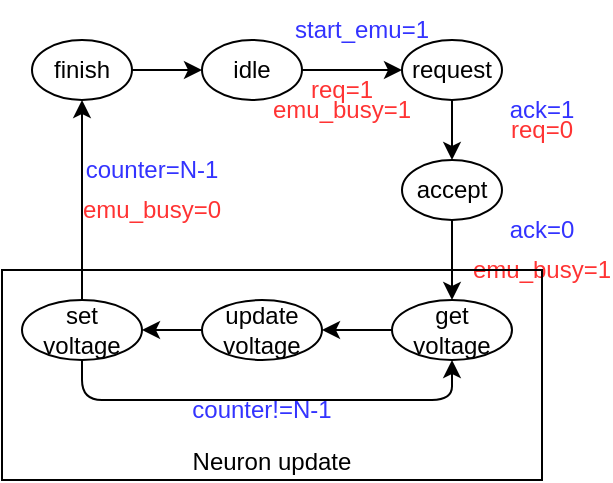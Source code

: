 <mxfile version="26.1.1">
  <diagram name="Page-1" id="Bll3mSoCo_iuJiPyiwtn">
    <mxGraphModel dx="683" dy="378" grid="1" gridSize="10" guides="1" tooltips="1" connect="1" arrows="1" fold="1" page="1" pageScale="1" pageWidth="850" pageHeight="1100" math="0" shadow="0">
      <root>
        <mxCell id="0" />
        <mxCell id="1" parent="0" />
        <mxCell id="VEaSsE62jDZdbeiAd7b5-24" style="edgeStyle=orthogonalEdgeStyle;rounded=0;orthogonalLoop=1;jettySize=auto;html=1;exitX=1;exitY=0.5;exitDx=0;exitDy=0;" edge="1" parent="1" source="VEaSsE62jDZdbeiAd7b5-1" target="VEaSsE62jDZdbeiAd7b5-2">
          <mxGeometry relative="1" as="geometry" />
        </mxCell>
        <mxCell id="VEaSsE62jDZdbeiAd7b5-1" value="idle" style="ellipse;whiteSpace=wrap;html=1;" vertex="1" parent="1">
          <mxGeometry x="110" y="180" width="50" height="30" as="geometry" />
        </mxCell>
        <mxCell id="VEaSsE62jDZdbeiAd7b5-10" style="edgeStyle=orthogonalEdgeStyle;rounded=0;orthogonalLoop=1;jettySize=auto;html=1;exitX=0.5;exitY=1;exitDx=0;exitDy=0;entryX=0.5;entryY=0;entryDx=0;entryDy=0;" edge="1" parent="1" source="VEaSsE62jDZdbeiAd7b5-2" target="VEaSsE62jDZdbeiAd7b5-9">
          <mxGeometry relative="1" as="geometry" />
        </mxCell>
        <mxCell id="VEaSsE62jDZdbeiAd7b5-2" value="request" style="ellipse;whiteSpace=wrap;html=1;" vertex="1" parent="1">
          <mxGeometry x="210" y="180" width="50" height="30" as="geometry" />
        </mxCell>
        <mxCell id="VEaSsE62jDZdbeiAd7b5-5" value="&lt;span style=&quot;color: rgb(51, 51, 255);&quot;&gt;start_emu=1&lt;/span&gt;" style="text;html=1;align=center;verticalAlign=middle;whiteSpace=wrap;rounded=0;" vertex="1" parent="1">
          <mxGeometry x="160" y="160" width="60" height="30" as="geometry" />
        </mxCell>
        <mxCell id="VEaSsE62jDZdbeiAd7b5-6" value="&lt;div&gt;&lt;span style=&quot;color: rgb(255, 51, 51);&quot;&gt;req=1&lt;/span&gt;&lt;/div&gt;" style="text;html=1;align=center;verticalAlign=middle;whiteSpace=wrap;rounded=0;" vertex="1" parent="1">
          <mxGeometry x="150" y="190" width="60" height="30" as="geometry" />
        </mxCell>
        <mxCell id="VEaSsE62jDZdbeiAd7b5-14" style="edgeStyle=orthogonalEdgeStyle;rounded=0;orthogonalLoop=1;jettySize=auto;html=1;exitX=0.5;exitY=1;exitDx=0;exitDy=0;entryX=0.5;entryY=0;entryDx=0;entryDy=0;" edge="1" parent="1" source="VEaSsE62jDZdbeiAd7b5-9" target="VEaSsE62jDZdbeiAd7b5-13">
          <mxGeometry relative="1" as="geometry" />
        </mxCell>
        <mxCell id="VEaSsE62jDZdbeiAd7b5-9" value="accept" style="ellipse;whiteSpace=wrap;html=1;" vertex="1" parent="1">
          <mxGeometry x="210" y="240" width="50" height="30" as="geometry" />
        </mxCell>
        <mxCell id="VEaSsE62jDZdbeiAd7b5-11" value="&lt;span style=&quot;color: rgb(51, 51, 255);&quot;&gt;ack=1&lt;/span&gt;" style="text;html=1;align=center;verticalAlign=middle;whiteSpace=wrap;rounded=0;" vertex="1" parent="1">
          <mxGeometry x="250" y="200" width="60" height="30" as="geometry" />
        </mxCell>
        <mxCell id="VEaSsE62jDZdbeiAd7b5-12" value="&lt;div&gt;&lt;span style=&quot;color: rgb(255, 51, 51);&quot;&gt;req=0&lt;/span&gt;&lt;/div&gt;" style="text;html=1;align=center;verticalAlign=middle;whiteSpace=wrap;rounded=0;" vertex="1" parent="1">
          <mxGeometry x="250" y="210" width="60" height="30" as="geometry" />
        </mxCell>
        <mxCell id="VEaSsE62jDZdbeiAd7b5-20" style="edgeStyle=orthogonalEdgeStyle;rounded=0;orthogonalLoop=1;jettySize=auto;html=1;exitX=0;exitY=0.5;exitDx=0;exitDy=0;entryX=1;entryY=0.5;entryDx=0;entryDy=0;" edge="1" parent="1" source="VEaSsE62jDZdbeiAd7b5-13" target="VEaSsE62jDZdbeiAd7b5-18">
          <mxGeometry relative="1" as="geometry" />
        </mxCell>
        <mxCell id="VEaSsE62jDZdbeiAd7b5-13" value="&lt;div&gt;get&lt;/div&gt;&lt;div&gt;voltage&lt;/div&gt;" style="ellipse;whiteSpace=wrap;html=1;" vertex="1" parent="1">
          <mxGeometry x="205" y="310" width="60" height="30" as="geometry" />
        </mxCell>
        <mxCell id="VEaSsE62jDZdbeiAd7b5-15" value="&lt;span style=&quot;color: rgb(51, 51, 255);&quot;&gt;ack=0&lt;/span&gt;" style="text;html=1;align=center;verticalAlign=middle;whiteSpace=wrap;rounded=0;" vertex="1" parent="1">
          <mxGeometry x="250" y="260" width="60" height="30" as="geometry" />
        </mxCell>
        <mxCell id="VEaSsE62jDZdbeiAd7b5-17" value="&lt;div&gt;&lt;span style=&quot;color: rgb(255, 51, 51);&quot;&gt;emu_busy=1&lt;/span&gt;&lt;/div&gt;" style="text;html=1;align=center;verticalAlign=middle;whiteSpace=wrap;rounded=0;" vertex="1" parent="1">
          <mxGeometry x="250" y="280" width="60" height="30" as="geometry" />
        </mxCell>
        <mxCell id="VEaSsE62jDZdbeiAd7b5-21" style="edgeStyle=orthogonalEdgeStyle;rounded=0;orthogonalLoop=1;jettySize=auto;html=1;exitX=0;exitY=0.5;exitDx=0;exitDy=0;entryX=1;entryY=0.5;entryDx=0;entryDy=0;" edge="1" parent="1" source="VEaSsE62jDZdbeiAd7b5-18" target="VEaSsE62jDZdbeiAd7b5-19">
          <mxGeometry relative="1" as="geometry" />
        </mxCell>
        <mxCell id="VEaSsE62jDZdbeiAd7b5-18" value="&lt;div&gt;update&lt;/div&gt;&lt;div&gt;voltage&lt;/div&gt;" style="ellipse;whiteSpace=wrap;html=1;" vertex="1" parent="1">
          <mxGeometry x="110" y="310" width="60" height="30" as="geometry" />
        </mxCell>
        <mxCell id="VEaSsE62jDZdbeiAd7b5-22" style="edgeStyle=orthogonalEdgeStyle;rounded=1;orthogonalLoop=1;jettySize=auto;html=1;exitX=0.5;exitY=1;exitDx=0;exitDy=0;entryX=0.5;entryY=1;entryDx=0;entryDy=0;curved=0;" edge="1" parent="1" source="VEaSsE62jDZdbeiAd7b5-19" target="VEaSsE62jDZdbeiAd7b5-13">
          <mxGeometry relative="1" as="geometry" />
        </mxCell>
        <mxCell id="VEaSsE62jDZdbeiAd7b5-28" style="edgeStyle=orthogonalEdgeStyle;rounded=0;orthogonalLoop=1;jettySize=auto;html=1;exitX=0.5;exitY=0;exitDx=0;exitDy=0;" edge="1" parent="1" source="VEaSsE62jDZdbeiAd7b5-19" target="VEaSsE62jDZdbeiAd7b5-26">
          <mxGeometry relative="1" as="geometry" />
        </mxCell>
        <mxCell id="VEaSsE62jDZdbeiAd7b5-19" value="&lt;div&gt;set&lt;/div&gt;&lt;div&gt;voltage&lt;/div&gt;" style="ellipse;whiteSpace=wrap;html=1;" vertex="1" parent="1">
          <mxGeometry x="20" y="310" width="60" height="30" as="geometry" />
        </mxCell>
        <mxCell id="VEaSsE62jDZdbeiAd7b5-23" value="&lt;span style=&quot;color: rgb(51, 51, 255);&quot;&gt;counter!=N-1&lt;/span&gt;" style="text;html=1;align=center;verticalAlign=middle;whiteSpace=wrap;rounded=0;" vertex="1" parent="1">
          <mxGeometry x="70" y="350" width="140" height="30" as="geometry" />
        </mxCell>
        <mxCell id="VEaSsE62jDZdbeiAd7b5-27" style="edgeStyle=orthogonalEdgeStyle;rounded=0;orthogonalLoop=1;jettySize=auto;html=1;exitX=1;exitY=0.5;exitDx=0;exitDy=0;entryX=0;entryY=0.5;entryDx=0;entryDy=0;" edge="1" parent="1" source="VEaSsE62jDZdbeiAd7b5-26" target="VEaSsE62jDZdbeiAd7b5-1">
          <mxGeometry relative="1" as="geometry" />
        </mxCell>
        <mxCell id="VEaSsE62jDZdbeiAd7b5-26" value="finish" style="ellipse;whiteSpace=wrap;html=1;" vertex="1" parent="1">
          <mxGeometry x="25" y="180" width="50" height="30" as="geometry" />
        </mxCell>
        <mxCell id="VEaSsE62jDZdbeiAd7b5-29" value="&lt;span style=&quot;color: rgb(51, 51, 255);&quot;&gt;counter=N-1&lt;/span&gt;" style="text;html=1;align=center;verticalAlign=middle;whiteSpace=wrap;rounded=0;" vertex="1" parent="1">
          <mxGeometry x="50" y="230" width="70" height="30" as="geometry" />
        </mxCell>
        <mxCell id="VEaSsE62jDZdbeiAd7b5-30" value="&lt;div&gt;&lt;span style=&quot;color: rgb(255, 51, 51);&quot;&gt;emu_busy=0&lt;/span&gt;&lt;/div&gt;" style="text;html=1;align=center;verticalAlign=middle;whiteSpace=wrap;rounded=0;" vertex="1" parent="1">
          <mxGeometry x="55" y="250" width="60" height="30" as="geometry" />
        </mxCell>
        <mxCell id="VEaSsE62jDZdbeiAd7b5-31" value="&lt;div&gt;&lt;br&gt;&lt;/div&gt;&lt;div&gt;&lt;br&gt;&lt;/div&gt;&lt;div&gt;&lt;br&gt;&lt;/div&gt;&lt;div&gt;&lt;br&gt;&lt;/div&gt;&lt;div&gt;&lt;br&gt;&lt;/div&gt;&lt;div&gt;&lt;br&gt;&lt;/div&gt;&lt;div&gt;Neuron update&lt;/div&gt;" style="rounded=0;whiteSpace=wrap;html=1;fillColor=none;" vertex="1" parent="1">
          <mxGeometry x="10" y="295" width="270" height="105" as="geometry" />
        </mxCell>
        <mxCell id="VEaSsE62jDZdbeiAd7b5-32" value="&lt;div&gt;&lt;span style=&quot;color: rgb(255, 51, 51);&quot;&gt;emu_busy=1&lt;/span&gt;&lt;/div&gt;" style="text;html=1;align=center;verticalAlign=middle;whiteSpace=wrap;rounded=0;" vertex="1" parent="1">
          <mxGeometry x="150" y="200" width="60" height="30" as="geometry" />
        </mxCell>
      </root>
    </mxGraphModel>
  </diagram>
</mxfile>
